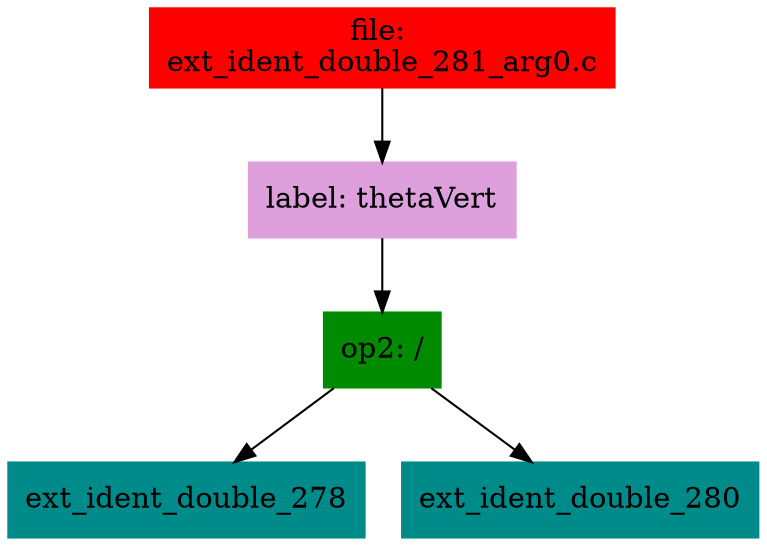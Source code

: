 digraph G {
node [shape=box]

0 [label="file: 
ext_ident_double_281_arg0.c",color=red, style=filled]
1 [label="label: thetaVert",color=plum, style=filled]
0 -> 1
2 [label="op2: /",color=green4, style=filled]
1 -> 2
3 [label="ext_ident_double_278",color=cyan4, style=filled]
2 -> 3
148 [label="ext_ident_double_280",color=cyan4, style=filled]
2 -> 148


}

